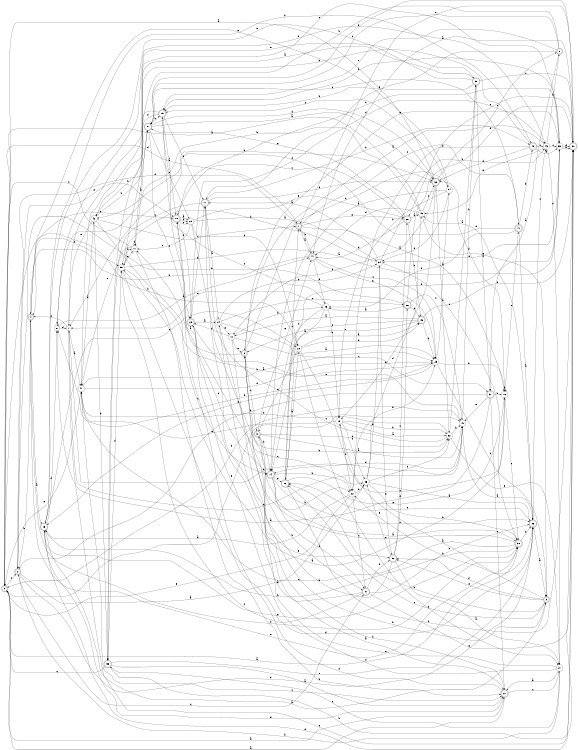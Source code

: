 digraph n45_10 {
__start0 [label="" shape="none"];

rankdir=LR;
size="8,5";

s0 [style="rounded,filled", color="black", fillcolor="white" shape="doublecircle", label="0"];
s1 [style="filled", color="black", fillcolor="white" shape="circle", label="1"];
s2 [style="rounded,filled", color="black", fillcolor="white" shape="doublecircle", label="2"];
s3 [style="rounded,filled", color="black", fillcolor="white" shape="doublecircle", label="3"];
s4 [style="rounded,filled", color="black", fillcolor="white" shape="doublecircle", label="4"];
s5 [style="rounded,filled", color="black", fillcolor="white" shape="doublecircle", label="5"];
s6 [style="rounded,filled", color="black", fillcolor="white" shape="doublecircle", label="6"];
s7 [style="rounded,filled", color="black", fillcolor="white" shape="doublecircle", label="7"];
s8 [style="filled", color="black", fillcolor="white" shape="circle", label="8"];
s9 [style="rounded,filled", color="black", fillcolor="white" shape="doublecircle", label="9"];
s10 [style="filled", color="black", fillcolor="white" shape="circle", label="10"];
s11 [style="filled", color="black", fillcolor="white" shape="circle", label="11"];
s12 [style="rounded,filled", color="black", fillcolor="white" shape="doublecircle", label="12"];
s13 [style="filled", color="black", fillcolor="white" shape="circle", label="13"];
s14 [style="rounded,filled", color="black", fillcolor="white" shape="doublecircle", label="14"];
s15 [style="rounded,filled", color="black", fillcolor="white" shape="doublecircle", label="15"];
s16 [style="filled", color="black", fillcolor="white" shape="circle", label="16"];
s17 [style="rounded,filled", color="black", fillcolor="white" shape="doublecircle", label="17"];
s18 [style="rounded,filled", color="black", fillcolor="white" shape="doublecircle", label="18"];
s19 [style="rounded,filled", color="black", fillcolor="white" shape="doublecircle", label="19"];
s20 [style="filled", color="black", fillcolor="white" shape="circle", label="20"];
s21 [style="rounded,filled", color="black", fillcolor="white" shape="doublecircle", label="21"];
s22 [style="filled", color="black", fillcolor="white" shape="circle", label="22"];
s23 [style="rounded,filled", color="black", fillcolor="white" shape="doublecircle", label="23"];
s24 [style="filled", color="black", fillcolor="white" shape="circle", label="24"];
s25 [style="filled", color="black", fillcolor="white" shape="circle", label="25"];
s26 [style="rounded,filled", color="black", fillcolor="white" shape="doublecircle", label="26"];
s27 [style="filled", color="black", fillcolor="white" shape="circle", label="27"];
s28 [style="rounded,filled", color="black", fillcolor="white" shape="doublecircle", label="28"];
s29 [style="filled", color="black", fillcolor="white" shape="circle", label="29"];
s30 [style="rounded,filled", color="black", fillcolor="white" shape="doublecircle", label="30"];
s31 [style="rounded,filled", color="black", fillcolor="white" shape="doublecircle", label="31"];
s32 [style="rounded,filled", color="black", fillcolor="white" shape="doublecircle", label="32"];
s33 [style="filled", color="black", fillcolor="white" shape="circle", label="33"];
s34 [style="filled", color="black", fillcolor="white" shape="circle", label="34"];
s35 [style="filled", color="black", fillcolor="white" shape="circle", label="35"];
s36 [style="rounded,filled", color="black", fillcolor="white" shape="doublecircle", label="36"];
s37 [style="rounded,filled", color="black", fillcolor="white" shape="doublecircle", label="37"];
s38 [style="rounded,filled", color="black", fillcolor="white" shape="doublecircle", label="38"];
s39 [style="rounded,filled", color="black", fillcolor="white" shape="doublecircle", label="39"];
s40 [style="filled", color="black", fillcolor="white" shape="circle", label="40"];
s41 [style="rounded,filled", color="black", fillcolor="white" shape="doublecircle", label="41"];
s42 [style="filled", color="black", fillcolor="white" shape="circle", label="42"];
s43 [style="filled", color="black", fillcolor="white" shape="circle", label="43"];
s44 [style="rounded,filled", color="black", fillcolor="white" shape="doublecircle", label="44"];
s45 [style="rounded,filled", color="black", fillcolor="white" shape="doublecircle", label="45"];
s46 [style="filled", color="black", fillcolor="white" shape="circle", label="46"];
s47 [style="filled", color="black", fillcolor="white" shape="circle", label="47"];
s48 [style="rounded,filled", color="black", fillcolor="white" shape="doublecircle", label="48"];
s49 [style="filled", color="black", fillcolor="white" shape="circle", label="49"];
s50 [style="rounded,filled", color="black", fillcolor="white" shape="doublecircle", label="50"];
s51 [style="rounded,filled", color="black", fillcolor="white" shape="doublecircle", label="51"];
s52 [style="filled", color="black", fillcolor="white" shape="circle", label="52"];
s53 [style="rounded,filled", color="black", fillcolor="white" shape="doublecircle", label="53"];
s54 [style="filled", color="black", fillcolor="white" shape="circle", label="54"];
s55 [style="filled", color="black", fillcolor="white" shape="circle", label="55"];
s0 -> s21 [label="a"];
s0 -> s20 [label="b"];
s0 -> s2 [label="c"];
s0 -> s7 [label="d"];
s0 -> s40 [label="e"];
s1 -> s47 [label="a"];
s1 -> s40 [label="b"];
s1 -> s30 [label="c"];
s1 -> s4 [label="d"];
s1 -> s39 [label="e"];
s2 -> s35 [label="a"];
s2 -> s4 [label="b"];
s2 -> s31 [label="c"];
s2 -> s36 [label="d"];
s2 -> s18 [label="e"];
s3 -> s40 [label="a"];
s3 -> s22 [label="b"];
s3 -> s52 [label="c"];
s3 -> s14 [label="d"];
s3 -> s44 [label="e"];
s4 -> s15 [label="a"];
s4 -> s55 [label="b"];
s4 -> s18 [label="c"];
s4 -> s38 [label="d"];
s4 -> s38 [label="e"];
s5 -> s37 [label="a"];
s5 -> s55 [label="b"];
s5 -> s51 [label="c"];
s5 -> s17 [label="d"];
s5 -> s19 [label="e"];
s6 -> s11 [label="a"];
s6 -> s9 [label="b"];
s6 -> s3 [label="c"];
s6 -> s54 [label="d"];
s6 -> s33 [label="e"];
s7 -> s16 [label="a"];
s7 -> s44 [label="b"];
s7 -> s41 [label="c"];
s7 -> s2 [label="d"];
s7 -> s28 [label="e"];
s8 -> s44 [label="a"];
s8 -> s32 [label="b"];
s8 -> s8 [label="c"];
s8 -> s1 [label="d"];
s8 -> s43 [label="e"];
s9 -> s13 [label="a"];
s9 -> s12 [label="b"];
s9 -> s12 [label="c"];
s9 -> s50 [label="d"];
s9 -> s50 [label="e"];
s10 -> s21 [label="a"];
s10 -> s49 [label="b"];
s10 -> s37 [label="c"];
s10 -> s23 [label="d"];
s10 -> s6 [label="e"];
s11 -> s51 [label="a"];
s11 -> s21 [label="b"];
s11 -> s0 [label="c"];
s11 -> s11 [label="d"];
s11 -> s47 [label="e"];
s12 -> s20 [label="a"];
s12 -> s30 [label="b"];
s12 -> s7 [label="c"];
s12 -> s33 [label="d"];
s12 -> s16 [label="e"];
s13 -> s52 [label="a"];
s13 -> s52 [label="b"];
s13 -> s35 [label="c"];
s13 -> s22 [label="d"];
s13 -> s47 [label="e"];
s14 -> s38 [label="a"];
s14 -> s22 [label="b"];
s14 -> s36 [label="c"];
s14 -> s31 [label="d"];
s14 -> s12 [label="e"];
s15 -> s9 [label="a"];
s15 -> s48 [label="b"];
s15 -> s20 [label="c"];
s15 -> s8 [label="d"];
s15 -> s38 [label="e"];
s16 -> s55 [label="a"];
s16 -> s16 [label="b"];
s16 -> s38 [label="c"];
s16 -> s32 [label="d"];
s16 -> s41 [label="e"];
s17 -> s24 [label="a"];
s17 -> s48 [label="b"];
s17 -> s53 [label="c"];
s17 -> s32 [label="d"];
s17 -> s50 [label="e"];
s18 -> s25 [label="a"];
s18 -> s23 [label="b"];
s18 -> s33 [label="c"];
s18 -> s25 [label="d"];
s18 -> s25 [label="e"];
s19 -> s18 [label="a"];
s19 -> s42 [label="b"];
s19 -> s14 [label="c"];
s19 -> s11 [label="d"];
s19 -> s17 [label="e"];
s20 -> s45 [label="a"];
s20 -> s27 [label="b"];
s20 -> s16 [label="c"];
s20 -> s45 [label="d"];
s20 -> s3 [label="e"];
s21 -> s0 [label="a"];
s21 -> s6 [label="b"];
s21 -> s27 [label="c"];
s21 -> s18 [label="d"];
s21 -> s15 [label="e"];
s22 -> s15 [label="a"];
s22 -> s29 [label="b"];
s22 -> s31 [label="c"];
s22 -> s35 [label="d"];
s22 -> s0 [label="e"];
s23 -> s24 [label="a"];
s23 -> s17 [label="b"];
s23 -> s35 [label="c"];
s23 -> s43 [label="d"];
s23 -> s40 [label="e"];
s24 -> s29 [label="a"];
s24 -> s31 [label="b"];
s24 -> s26 [label="c"];
s24 -> s34 [label="d"];
s24 -> s10 [label="e"];
s25 -> s34 [label="a"];
s25 -> s52 [label="b"];
s25 -> s11 [label="c"];
s25 -> s20 [label="d"];
s25 -> s28 [label="e"];
s26 -> s49 [label="a"];
s26 -> s2 [label="b"];
s26 -> s40 [label="c"];
s26 -> s45 [label="d"];
s26 -> s30 [label="e"];
s27 -> s21 [label="a"];
s27 -> s2 [label="b"];
s27 -> s53 [label="c"];
s27 -> s18 [label="d"];
s27 -> s24 [label="e"];
s28 -> s46 [label="a"];
s28 -> s45 [label="b"];
s28 -> s18 [label="c"];
s28 -> s44 [label="d"];
s28 -> s51 [label="e"];
s29 -> s54 [label="a"];
s29 -> s16 [label="b"];
s29 -> s9 [label="c"];
s29 -> s8 [label="d"];
s29 -> s15 [label="e"];
s30 -> s44 [label="a"];
s30 -> s51 [label="b"];
s30 -> s7 [label="c"];
s30 -> s15 [label="d"];
s30 -> s28 [label="e"];
s31 -> s23 [label="a"];
s31 -> s36 [label="b"];
s31 -> s55 [label="c"];
s31 -> s50 [label="d"];
s31 -> s30 [label="e"];
s32 -> s0 [label="a"];
s32 -> s52 [label="b"];
s32 -> s5 [label="c"];
s32 -> s10 [label="d"];
s32 -> s13 [label="e"];
s33 -> s30 [label="a"];
s33 -> s19 [label="b"];
s33 -> s47 [label="c"];
s33 -> s30 [label="d"];
s33 -> s34 [label="e"];
s34 -> s17 [label="a"];
s34 -> s43 [label="b"];
s34 -> s38 [label="c"];
s34 -> s55 [label="d"];
s34 -> s50 [label="e"];
s35 -> s36 [label="a"];
s35 -> s38 [label="b"];
s35 -> s52 [label="c"];
s35 -> s46 [label="d"];
s35 -> s34 [label="e"];
s36 -> s9 [label="a"];
s36 -> s22 [label="b"];
s36 -> s43 [label="c"];
s36 -> s46 [label="d"];
s36 -> s12 [label="e"];
s37 -> s8 [label="a"];
s37 -> s16 [label="b"];
s37 -> s21 [label="c"];
s37 -> s2 [label="d"];
s37 -> s40 [label="e"];
s38 -> s0 [label="a"];
s38 -> s15 [label="b"];
s38 -> s47 [label="c"];
s38 -> s36 [label="d"];
s38 -> s3 [label="e"];
s39 -> s42 [label="a"];
s39 -> s19 [label="b"];
s39 -> s30 [label="c"];
s39 -> s37 [label="d"];
s39 -> s15 [label="e"];
s40 -> s36 [label="a"];
s40 -> s39 [label="b"];
s40 -> s1 [label="c"];
s40 -> s0 [label="d"];
s40 -> s14 [label="e"];
s41 -> s36 [label="a"];
s41 -> s48 [label="b"];
s41 -> s51 [label="c"];
s41 -> s1 [label="d"];
s41 -> s49 [label="e"];
s42 -> s29 [label="a"];
s42 -> s51 [label="b"];
s42 -> s7 [label="c"];
s42 -> s53 [label="d"];
s42 -> s1 [label="e"];
s43 -> s6 [label="a"];
s43 -> s5 [label="b"];
s43 -> s33 [label="c"];
s43 -> s27 [label="d"];
s43 -> s46 [label="e"];
s44 -> s7 [label="a"];
s44 -> s4 [label="b"];
s44 -> s29 [label="c"];
s44 -> s49 [label="d"];
s44 -> s29 [label="e"];
s45 -> s10 [label="a"];
s45 -> s29 [label="b"];
s45 -> s6 [label="c"];
s45 -> s30 [label="d"];
s45 -> s14 [label="e"];
s46 -> s0 [label="a"];
s46 -> s42 [label="b"];
s46 -> s32 [label="c"];
s46 -> s44 [label="d"];
s46 -> s9 [label="e"];
s47 -> s42 [label="a"];
s47 -> s29 [label="b"];
s47 -> s21 [label="c"];
s47 -> s29 [label="d"];
s47 -> s0 [label="e"];
s48 -> s33 [label="a"];
s48 -> s53 [label="b"];
s48 -> s43 [label="c"];
s48 -> s32 [label="d"];
s48 -> s22 [label="e"];
s49 -> s12 [label="a"];
s49 -> s13 [label="b"];
s49 -> s19 [label="c"];
s49 -> s14 [label="d"];
s49 -> s1 [label="e"];
s50 -> s27 [label="a"];
s50 -> s6 [label="b"];
s50 -> s28 [label="c"];
s50 -> s26 [label="d"];
s50 -> s35 [label="e"];
s51 -> s32 [label="a"];
s51 -> s19 [label="b"];
s51 -> s23 [label="c"];
s51 -> s32 [label="d"];
s51 -> s25 [label="e"];
s52 -> s39 [label="a"];
s52 -> s40 [label="b"];
s52 -> s17 [label="c"];
s52 -> s47 [label="d"];
s52 -> s27 [label="e"];
s53 -> s21 [label="a"];
s53 -> s30 [label="b"];
s53 -> s0 [label="c"];
s53 -> s55 [label="d"];
s53 -> s36 [label="e"];
s54 -> s14 [label="a"];
s54 -> s13 [label="b"];
s54 -> s19 [label="c"];
s54 -> s34 [label="d"];
s54 -> s4 [label="e"];
s55 -> s33 [label="a"];
s55 -> s11 [label="b"];
s55 -> s14 [label="c"];
s55 -> s36 [label="d"];
s55 -> s11 [label="e"];

}